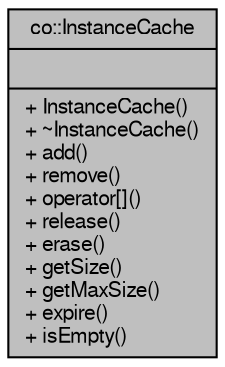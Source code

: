 digraph G
{
  edge [fontname="FreeSans",fontsize="10",labelfontname="FreeSans",labelfontsize="10"];
  node [fontname="FreeSans",fontsize="10",shape=record];
  Node1 [label="{co::InstanceCache\n||+ InstanceCache()\l+ ~InstanceCache()\l+ add()\l+ remove()\l+ operator[]()\l+ release()\l+ erase()\l+ getSize()\l+ getMaxSize()\l+ expire()\l+ isEmpty()\l}",height=0.2,width=0.4,color="black", fillcolor="grey75", style="filled" fontcolor="black"];
}
